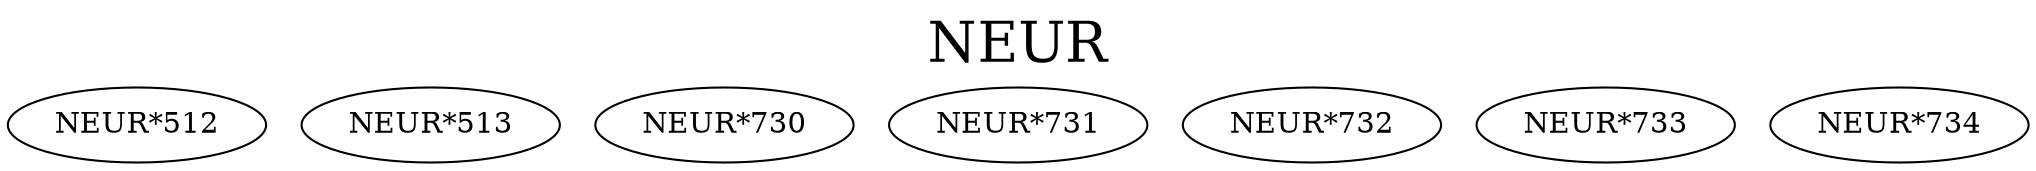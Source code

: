 digraph NEUR {
labelloc = "t";
label = "NEUR"
fontsize = 27;
"NEUR*512"
"NEUR*513"
"NEUR*730"
"NEUR*731"
"NEUR*732"
"NEUR*733"
"NEUR*734"
}
